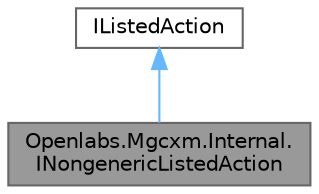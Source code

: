 digraph "Openlabs.Mgcxm.Internal.INongenericListedAction"
{
 // LATEX_PDF_SIZE
  bgcolor="transparent";
  edge [fontname=Helvetica,fontsize=10,labelfontname=Helvetica,labelfontsize=10];
  node [fontname=Helvetica,fontsize=10,shape=box,height=0.2,width=0.4];
  Node1 [id="Node000001",label="Openlabs.Mgcxm.Internal.\lINongenericListedAction",height=0.2,width=0.4,color="gray40", fillcolor="grey60", style="filled", fontcolor="black",tooltip=" "];
  Node2 -> Node1 [id="edge3_Node000001_Node000002",dir="back",color="steelblue1",style="solid",tooltip=" "];
  Node2 [id="Node000002",label="IListedAction",height=0.2,width=0.4,color="gray40", fillcolor="white", style="filled",URL="$interface_openlabs_1_1_mgcxm_1_1_internal_1_1_i_listed_action.html",tooltip=" "];
}
